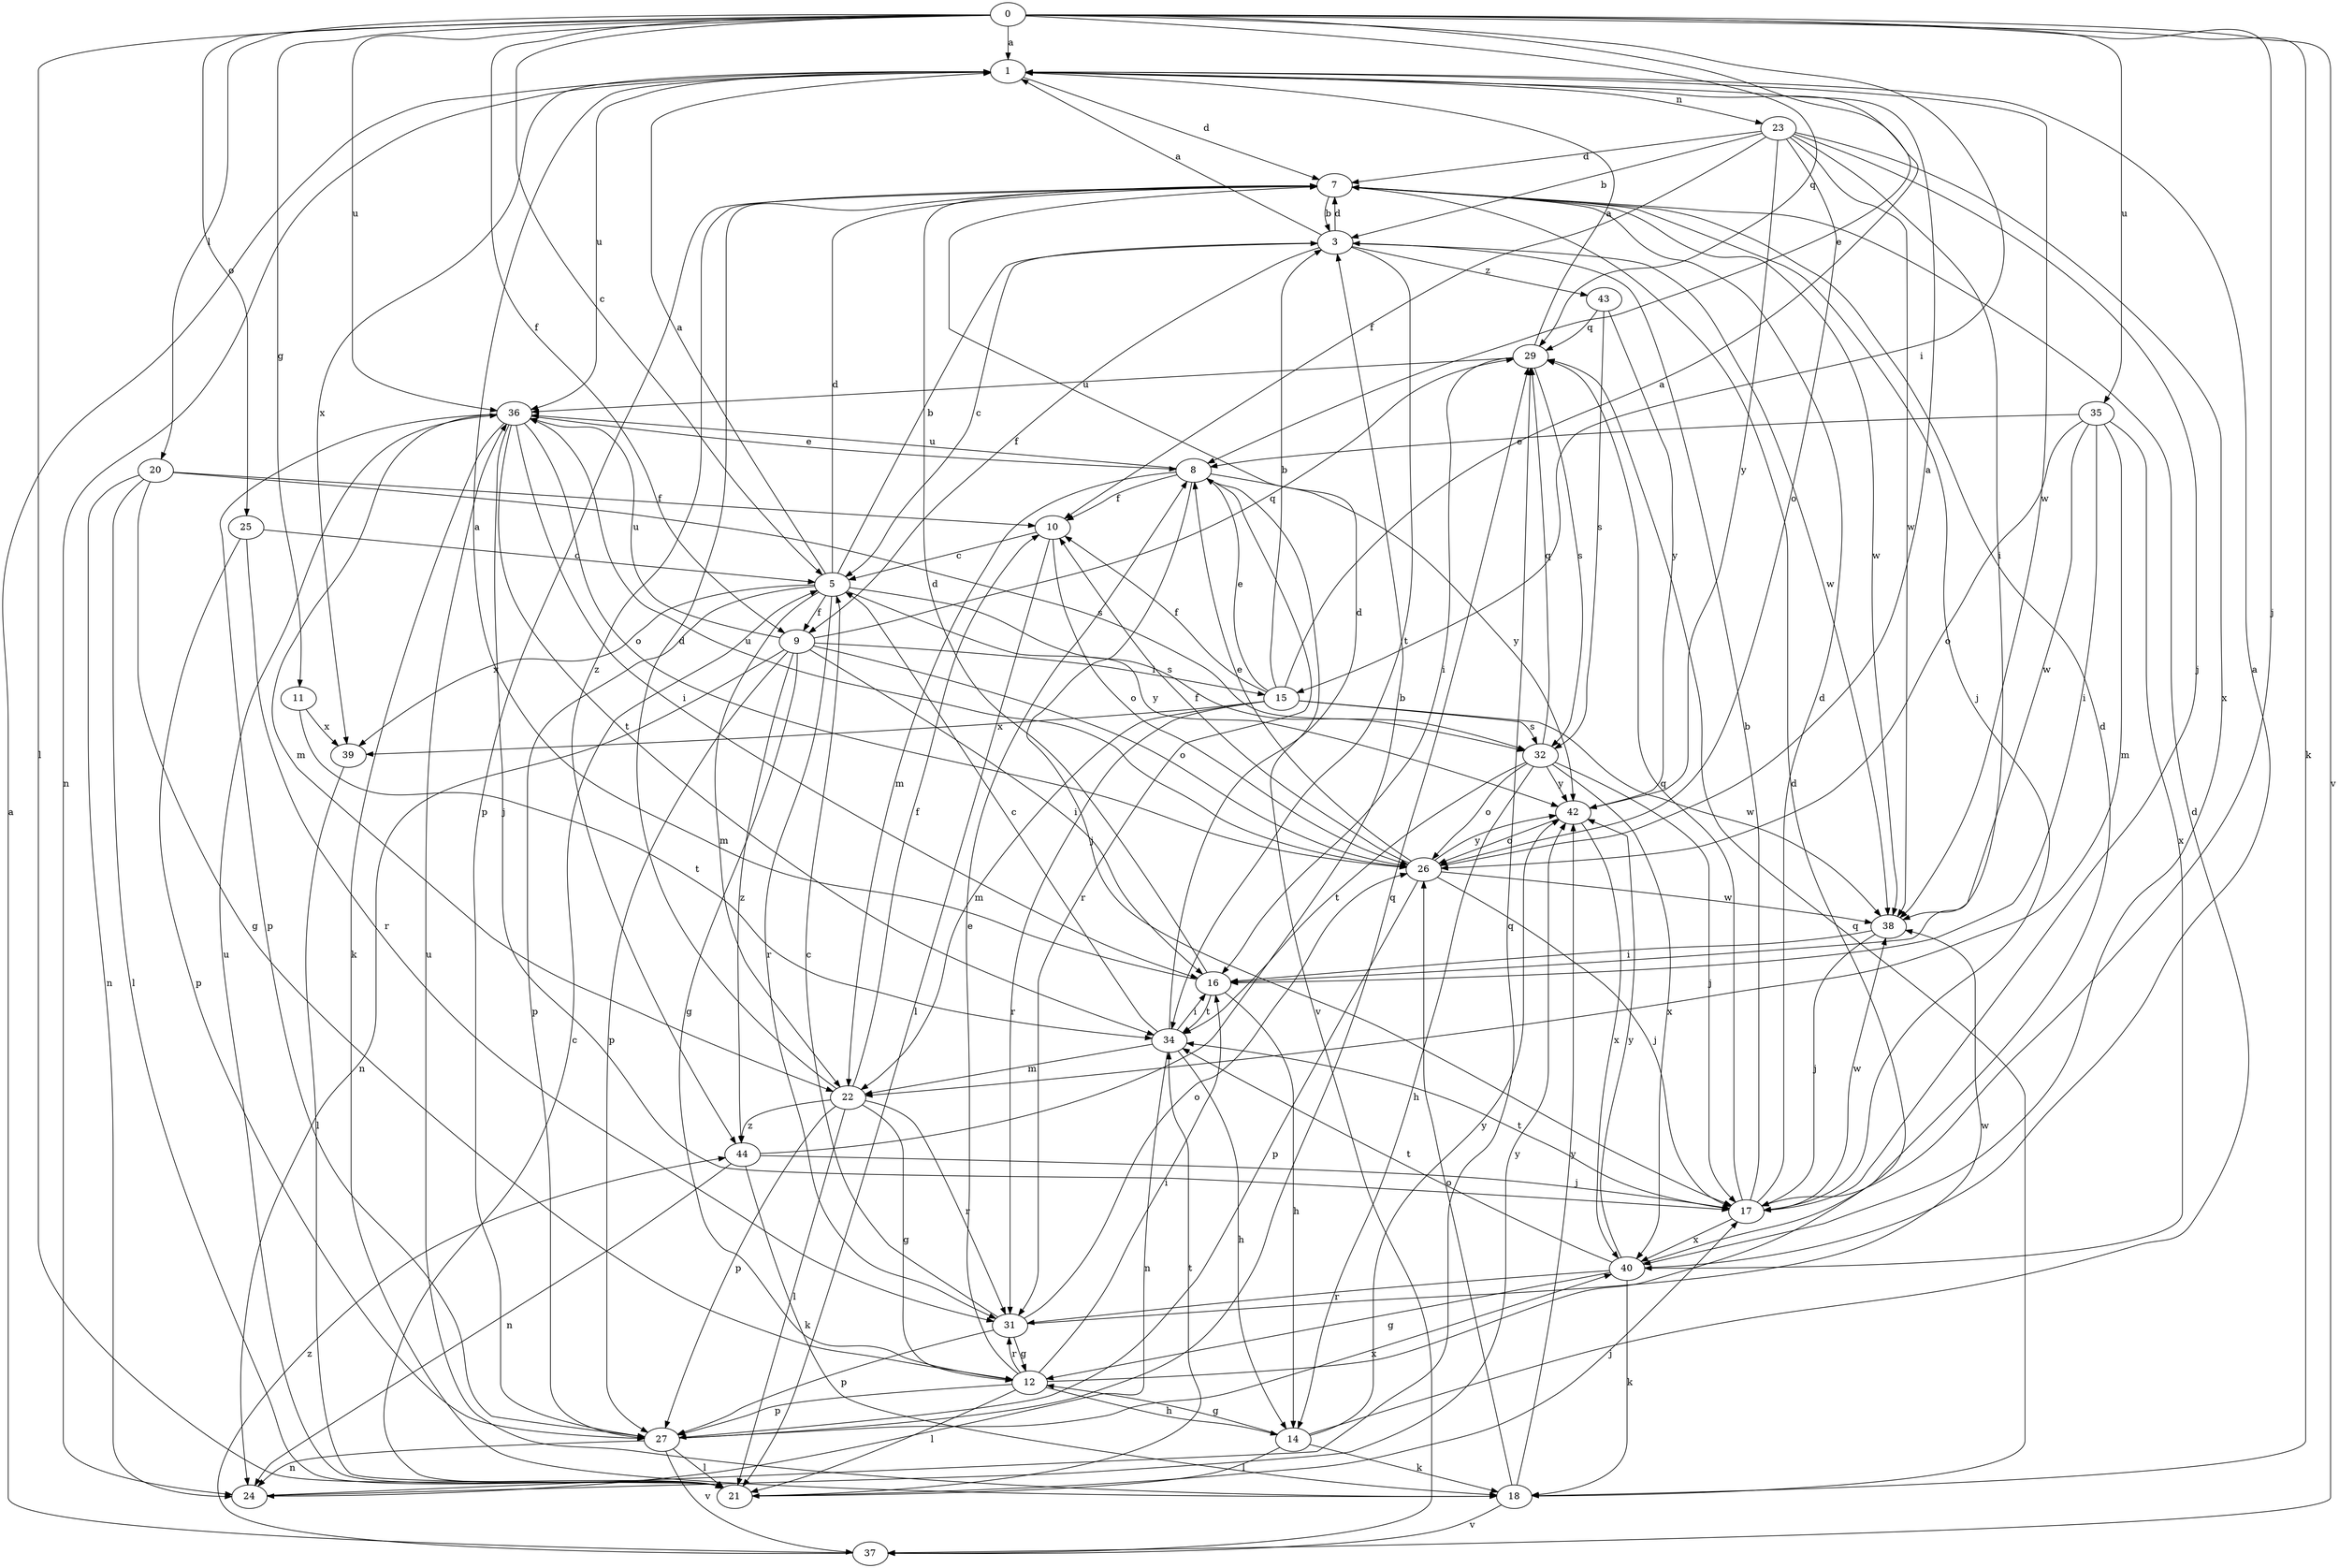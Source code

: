 strict digraph  {
0;
1;
3;
5;
7;
8;
9;
10;
11;
12;
14;
15;
16;
17;
18;
20;
21;
22;
23;
24;
25;
26;
27;
29;
31;
32;
34;
35;
36;
37;
38;
39;
40;
42;
43;
44;
0 -> 1  [label=a];
0 -> 5  [label=c];
0 -> 8  [label=e];
0 -> 9  [label=f];
0 -> 11  [label=g];
0 -> 15  [label=i];
0 -> 17  [label=j];
0 -> 18  [label=k];
0 -> 20  [label=l];
0 -> 21  [label=l];
0 -> 25  [label=o];
0 -> 29  [label=q];
0 -> 35  [label=u];
0 -> 36  [label=u];
0 -> 37  [label=v];
1 -> 7  [label=d];
1 -> 23  [label=n];
1 -> 24  [label=n];
1 -> 36  [label=u];
1 -> 38  [label=w];
1 -> 39  [label=x];
3 -> 1  [label=a];
3 -> 5  [label=c];
3 -> 7  [label=d];
3 -> 9  [label=f];
3 -> 34  [label=t];
3 -> 38  [label=w];
3 -> 43  [label=z];
5 -> 1  [label=a];
5 -> 3  [label=b];
5 -> 7  [label=d];
5 -> 9  [label=f];
5 -> 22  [label=m];
5 -> 27  [label=p];
5 -> 31  [label=r];
5 -> 32  [label=s];
5 -> 39  [label=x];
5 -> 42  [label=y];
7 -> 3  [label=b];
7 -> 17  [label=j];
7 -> 27  [label=p];
7 -> 38  [label=w];
7 -> 44  [label=z];
8 -> 10  [label=f];
8 -> 17  [label=j];
8 -> 22  [label=m];
8 -> 31  [label=r];
8 -> 36  [label=u];
8 -> 37  [label=v];
8 -> 42  [label=y];
9 -> 12  [label=g];
9 -> 15  [label=i];
9 -> 16  [label=i];
9 -> 24  [label=n];
9 -> 26  [label=o];
9 -> 27  [label=p];
9 -> 29  [label=q];
9 -> 36  [label=u];
9 -> 44  [label=z];
10 -> 5  [label=c];
10 -> 21  [label=l];
10 -> 26  [label=o];
11 -> 34  [label=t];
11 -> 39  [label=x];
12 -> 7  [label=d];
12 -> 8  [label=e];
12 -> 14  [label=h];
12 -> 16  [label=i];
12 -> 21  [label=l];
12 -> 27  [label=p];
12 -> 31  [label=r];
14 -> 7  [label=d];
14 -> 12  [label=g];
14 -> 18  [label=k];
14 -> 21  [label=l];
14 -> 42  [label=y];
15 -> 1  [label=a];
15 -> 3  [label=b];
15 -> 8  [label=e];
15 -> 10  [label=f];
15 -> 22  [label=m];
15 -> 31  [label=r];
15 -> 32  [label=s];
15 -> 38  [label=w];
15 -> 39  [label=x];
16 -> 1  [label=a];
16 -> 7  [label=d];
16 -> 14  [label=h];
16 -> 34  [label=t];
17 -> 3  [label=b];
17 -> 7  [label=d];
17 -> 29  [label=q];
17 -> 34  [label=t];
17 -> 38  [label=w];
17 -> 40  [label=x];
18 -> 26  [label=o];
18 -> 29  [label=q];
18 -> 36  [label=u];
18 -> 37  [label=v];
18 -> 42  [label=y];
20 -> 10  [label=f];
20 -> 12  [label=g];
20 -> 21  [label=l];
20 -> 24  [label=n];
20 -> 32  [label=s];
21 -> 5  [label=c];
21 -> 17  [label=j];
21 -> 34  [label=t];
21 -> 36  [label=u];
22 -> 7  [label=d];
22 -> 10  [label=f];
22 -> 12  [label=g];
22 -> 21  [label=l];
22 -> 27  [label=p];
22 -> 31  [label=r];
22 -> 44  [label=z];
23 -> 3  [label=b];
23 -> 7  [label=d];
23 -> 10  [label=f];
23 -> 16  [label=i];
23 -> 17  [label=j];
23 -> 26  [label=o];
23 -> 38  [label=w];
23 -> 40  [label=x];
23 -> 42  [label=y];
24 -> 29  [label=q];
24 -> 42  [label=y];
25 -> 5  [label=c];
25 -> 27  [label=p];
25 -> 31  [label=r];
26 -> 1  [label=a];
26 -> 8  [label=e];
26 -> 10  [label=f];
26 -> 17  [label=j];
26 -> 27  [label=p];
26 -> 36  [label=u];
26 -> 38  [label=w];
26 -> 42  [label=y];
27 -> 21  [label=l];
27 -> 24  [label=n];
27 -> 29  [label=q];
27 -> 37  [label=v];
27 -> 40  [label=x];
29 -> 1  [label=a];
29 -> 16  [label=i];
29 -> 32  [label=s];
29 -> 36  [label=u];
31 -> 5  [label=c];
31 -> 12  [label=g];
31 -> 26  [label=o];
31 -> 27  [label=p];
31 -> 38  [label=w];
32 -> 14  [label=h];
32 -> 17  [label=j];
32 -> 26  [label=o];
32 -> 29  [label=q];
32 -> 34  [label=t];
32 -> 40  [label=x];
32 -> 42  [label=y];
34 -> 5  [label=c];
34 -> 7  [label=d];
34 -> 14  [label=h];
34 -> 16  [label=i];
34 -> 22  [label=m];
34 -> 24  [label=n];
35 -> 8  [label=e];
35 -> 16  [label=i];
35 -> 22  [label=m];
35 -> 26  [label=o];
35 -> 38  [label=w];
35 -> 40  [label=x];
36 -> 8  [label=e];
36 -> 16  [label=i];
36 -> 17  [label=j];
36 -> 18  [label=k];
36 -> 22  [label=m];
36 -> 26  [label=o];
36 -> 27  [label=p];
36 -> 34  [label=t];
37 -> 1  [label=a];
37 -> 44  [label=z];
38 -> 16  [label=i];
38 -> 17  [label=j];
39 -> 21  [label=l];
40 -> 1  [label=a];
40 -> 7  [label=d];
40 -> 12  [label=g];
40 -> 18  [label=k];
40 -> 31  [label=r];
40 -> 34  [label=t];
40 -> 42  [label=y];
42 -> 26  [label=o];
42 -> 40  [label=x];
43 -> 29  [label=q];
43 -> 32  [label=s];
43 -> 42  [label=y];
44 -> 3  [label=b];
44 -> 17  [label=j];
44 -> 18  [label=k];
44 -> 24  [label=n];
}
